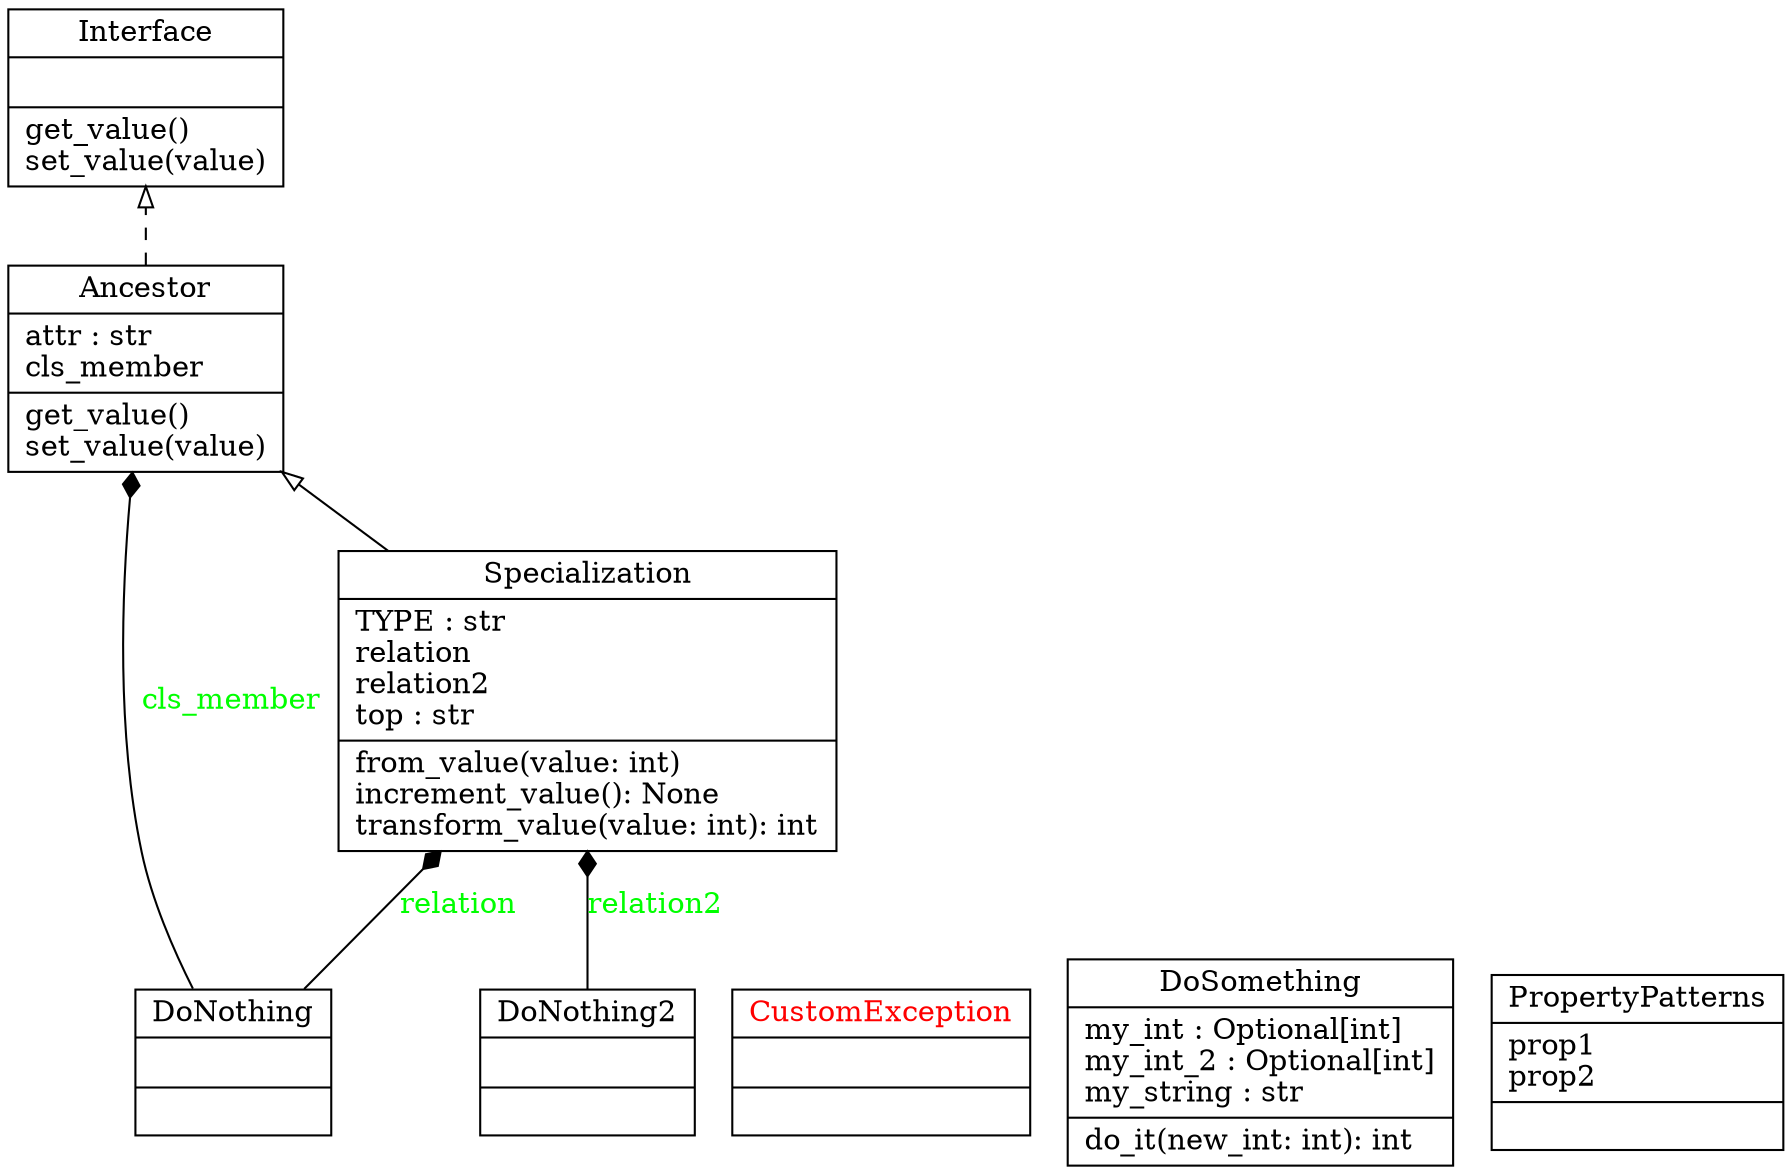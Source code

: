 digraph "classes_No_Name" {
rankdir=BT
charset="utf-8"
"data.clientmodule_test.Ancestor" [color="black", fontcolor="black", label="{Ancestor|attr : str\lcls_member\l|get_value()\lset_value(value)\l}", shape="record", style="solid"];
"data.suppliermodule_test.CustomException" [color="black", fontcolor="red", label="{CustomException|\l|}", shape="record", style="solid"];
"data.suppliermodule_test.DoNothing" [color="black", fontcolor="black", label="{DoNothing|\l|}", shape="record", style="solid"];
"data.suppliermodule_test.DoNothing2" [color="black", fontcolor="black", label="{DoNothing2|\l|}", shape="record", style="solid"];
"data.suppliermodule_test.DoSomething" [color="black", fontcolor="black", label="{DoSomething|my_int : Optional[int]\lmy_int_2 : Optional[int]\lmy_string : str\l|do_it(new_int: int): int\l}", shape="record", style="solid"];
"data.suppliermodule_test.Interface" [color="black", fontcolor="black", label="{Interface|\l|get_value()\lset_value(value)\l}", shape="record", style="solid"];
"data.property_pattern.PropertyPatterns" [color="black", fontcolor="black", label="{PropertyPatterns|prop1\lprop2\l|}", shape="record", style="solid"];
"data.clientmodule_test.Specialization" [color="black", fontcolor="black", label="{Specialization|TYPE : str\lrelation\lrelation2\ltop : str\l|from_value(value: int)\lincrement_value(): None\ltransform_value(value: int): int\l}", shape="record", style="solid"];
"data.clientmodule_test.Specialization" -> "data.clientmodule_test.Ancestor" [arrowhead="empty", arrowtail="none"];
"data.clientmodule_test.Ancestor" -> "data.suppliermodule_test.Interface" [arrowhead="empty", arrowtail="node", style="dashed"];
"data.suppliermodule_test.DoNothing" -> "data.clientmodule_test.Ancestor" [arrowhead="diamond", arrowtail="none", fontcolor="green", label="cls_member", style="solid"];
"data.suppliermodule_test.DoNothing" -> "data.clientmodule_test.Specialization" [arrowhead="diamond", arrowtail="none", fontcolor="green", label="relation", style="solid"];
"data.suppliermodule_test.DoNothing2" -> "data.clientmodule_test.Specialization" [arrowhead="diamond", arrowtail="none", fontcolor="green", label="relation2", style="solid"];
}
